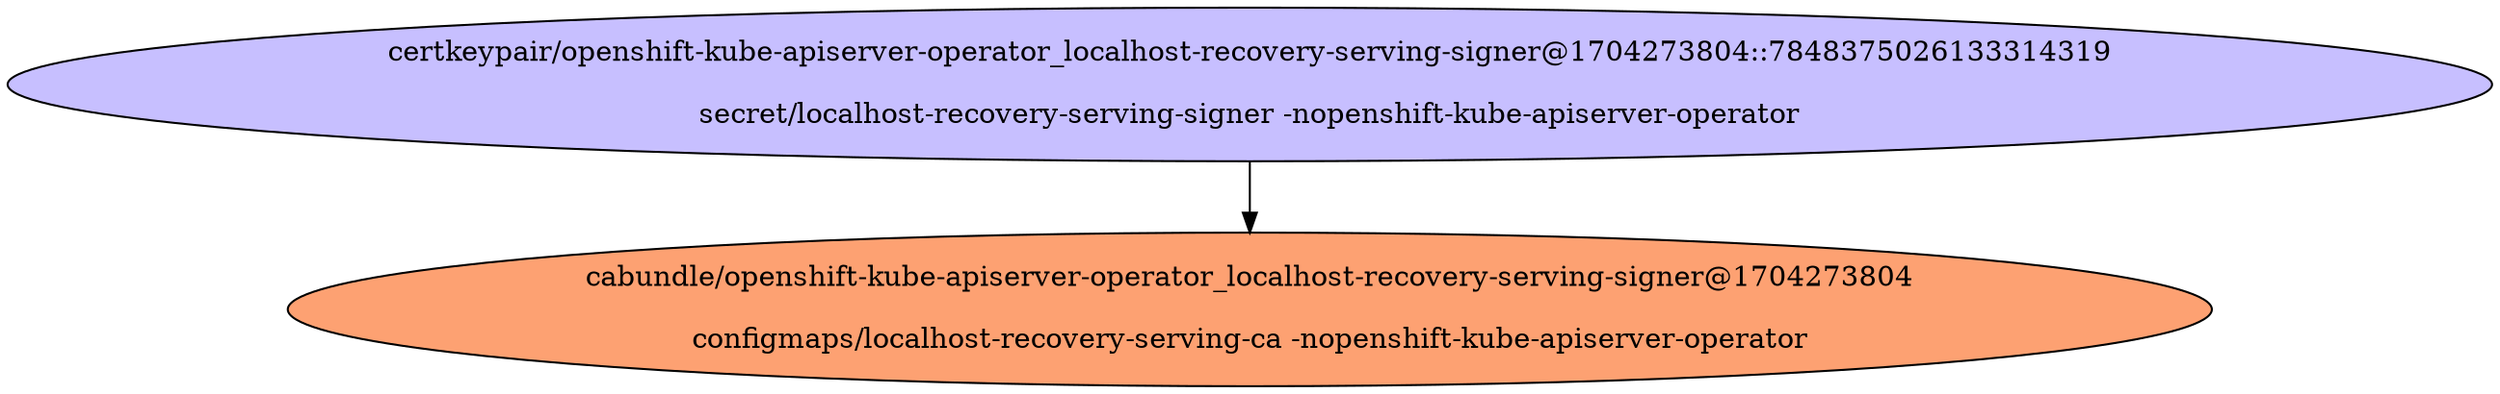 digraph "Local Certificate" {
  // Node definitions.
  1 [
    label="certkeypair/openshift-kube-apiserver-operator_localhost-recovery-serving-signer@1704273804::7848375026133314319\n\nsecret/localhost-recovery-serving-signer -nopenshift-kube-apiserver-operator\n"
    style=filled
    fillcolor="#c7bfff"
  ];
  13 [
    label="cabundle/openshift-kube-apiserver-operator_localhost-recovery-serving-signer@1704273804\n\nconfigmaps/localhost-recovery-serving-ca -nopenshift-kube-apiserver-operator\n"
    style=filled
    fillcolor="#fda172"
  ];

  // Edge definitions.
  1 -> 13;
}